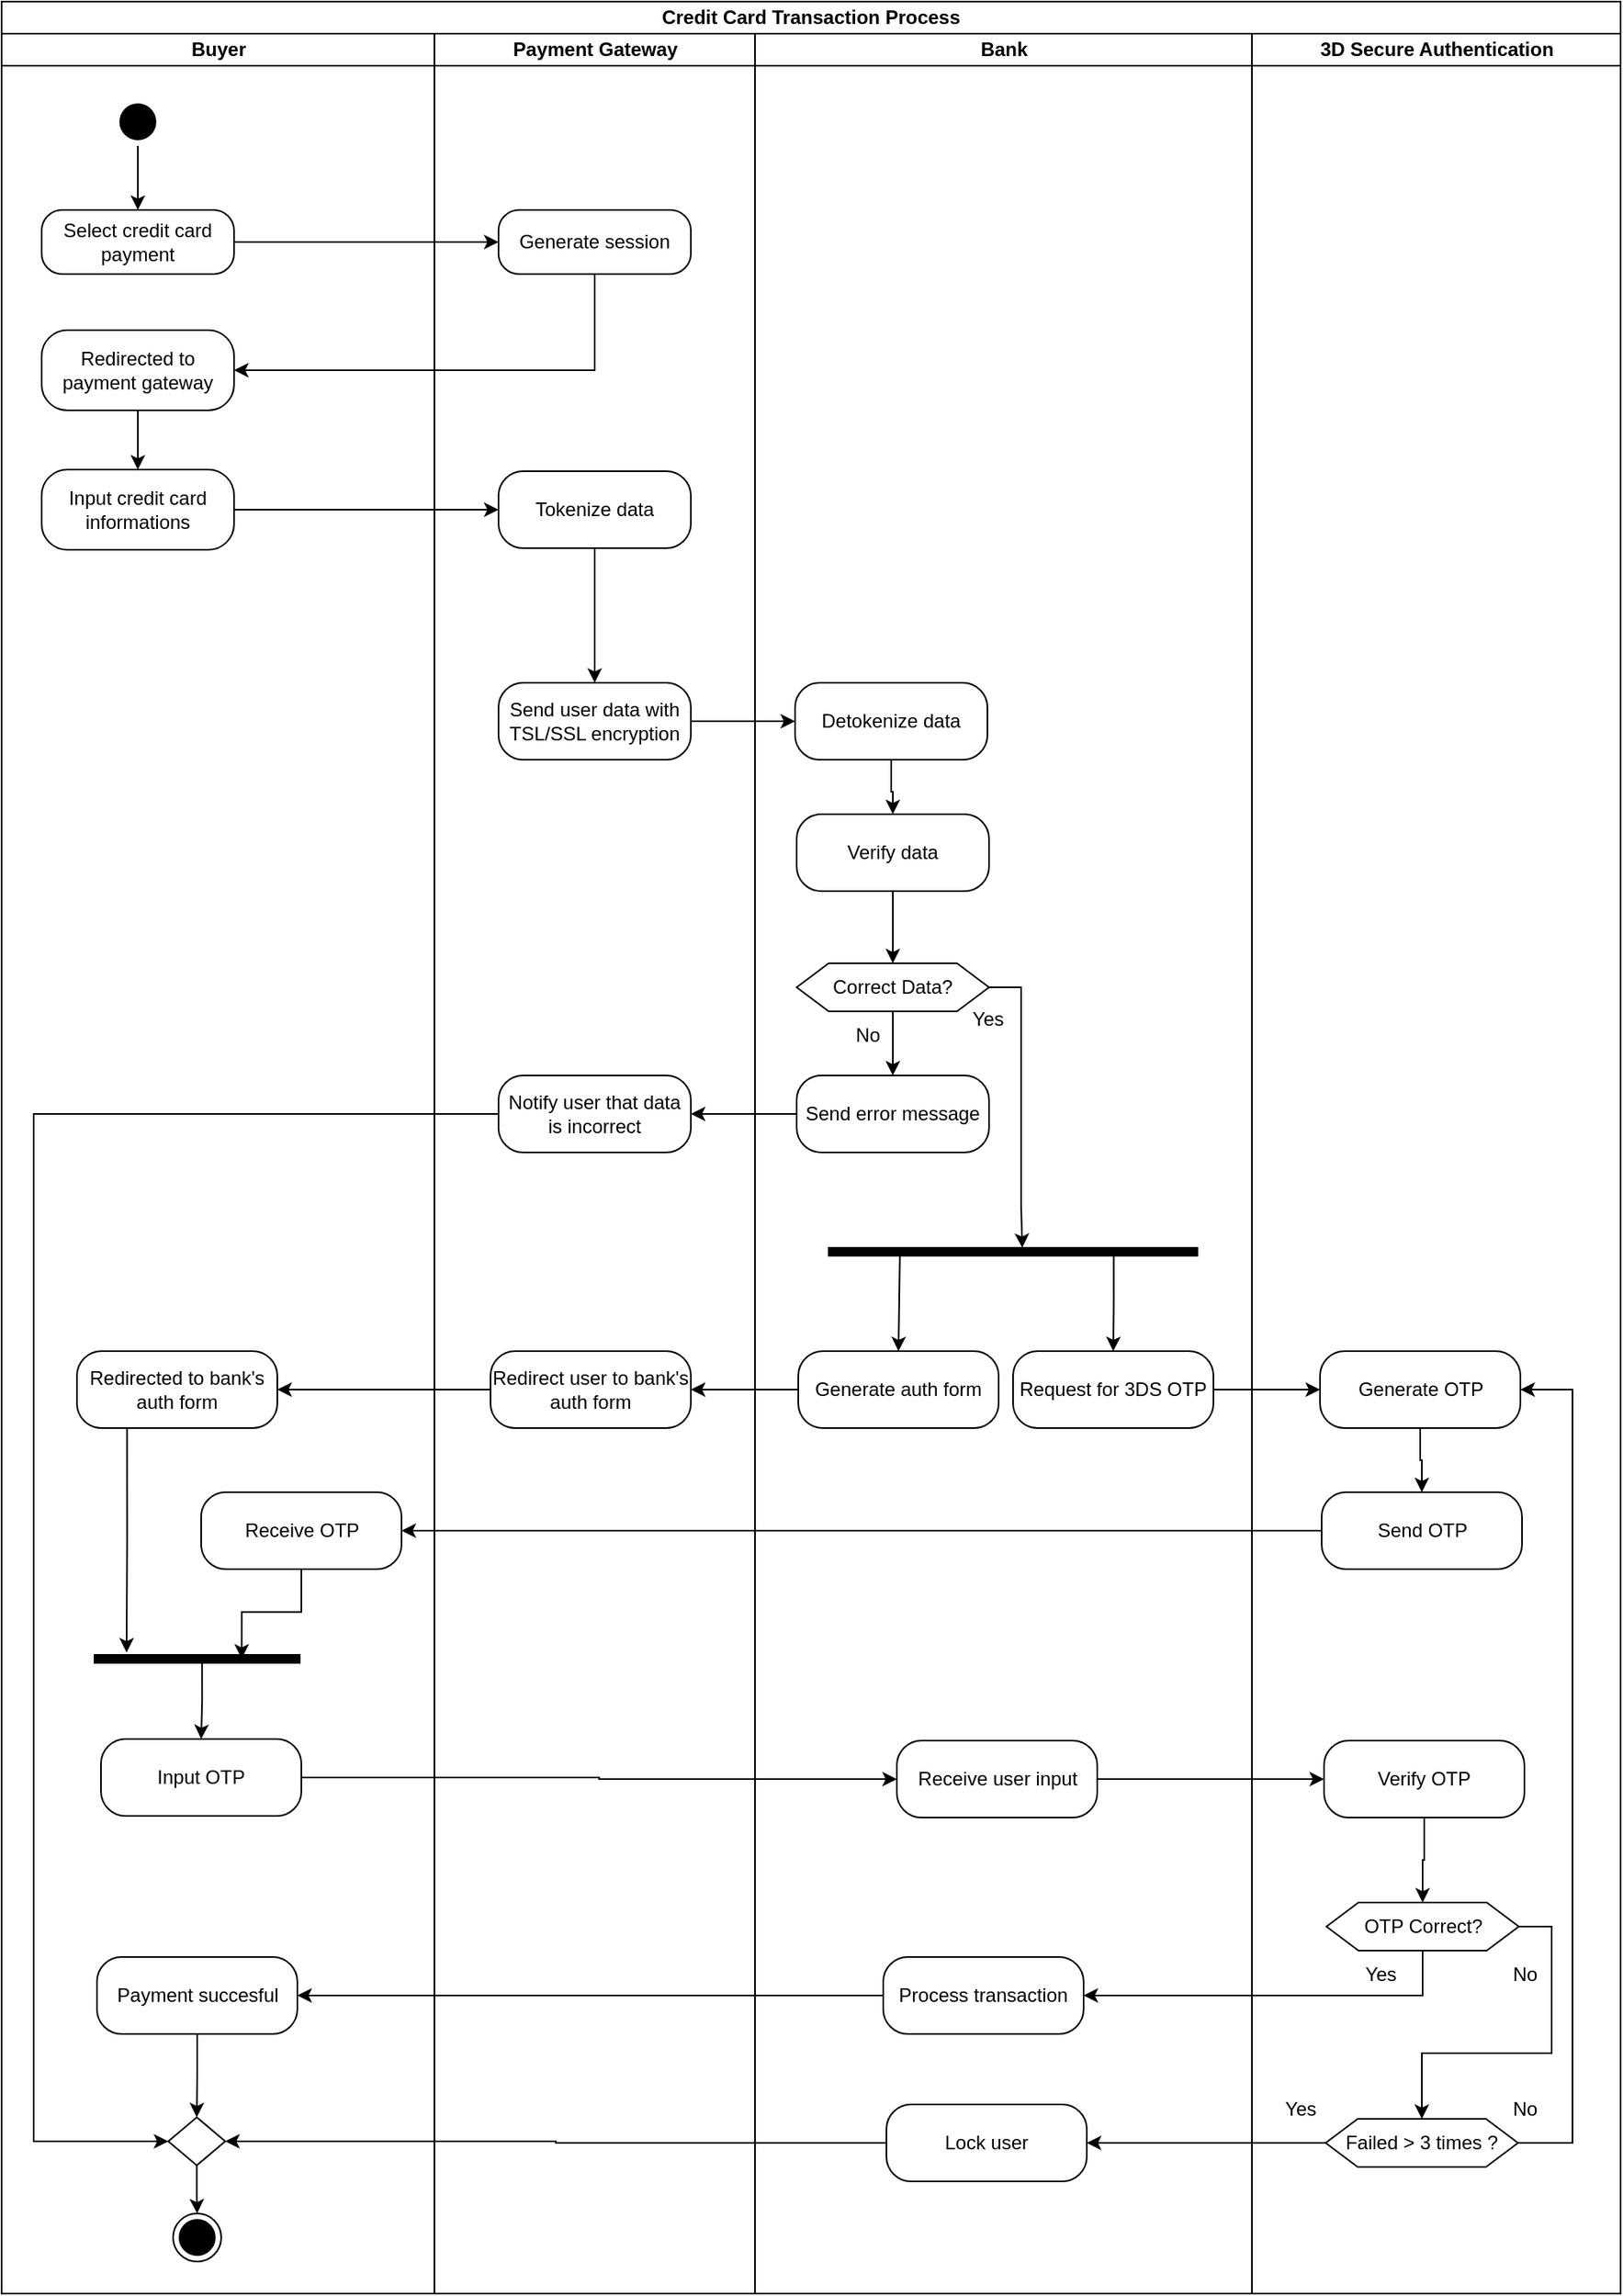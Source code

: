 <mxfile version="26.0.15">
  <diagram name="Halaman-1" id="yWrUuN63hmlbnr-UX-83">
    <mxGraphModel dx="794" dy="493" grid="1" gridSize="10" guides="1" tooltips="1" connect="1" arrows="1" fold="1" page="1" pageScale="1" pageWidth="827" pageHeight="1169" math="0" shadow="0">
      <root>
        <mxCell id="0" />
        <mxCell id="1" parent="0" />
        <mxCell id="QIUo4ZG5Z6_2BP9jT4pO-23" value="Credit Card Transaction Process" style="swimlane;html=1;childLayout=stackLayout;resizeParent=1;resizeParentMax=0;startSize=20;whiteSpace=wrap;" parent="1" vertex="1">
          <mxGeometry x="20" y="30" width="1010" height="1430" as="geometry" />
        </mxCell>
        <mxCell id="QIUo4ZG5Z6_2BP9jT4pO-24" value="Buyer" style="swimlane;html=1;startSize=20;" parent="QIUo4ZG5Z6_2BP9jT4pO-23" vertex="1">
          <mxGeometry y="20" width="270" height="1410" as="geometry" />
        </mxCell>
        <mxCell id="QIUo4ZG5Z6_2BP9jT4pO-3" value="Select credit card payment" style="rounded=1;whiteSpace=wrap;html=1;arcSize=32;" parent="QIUo4ZG5Z6_2BP9jT4pO-24" vertex="1">
          <mxGeometry x="25" y="110" width="120" height="40" as="geometry" />
        </mxCell>
        <mxCell id="QIUo4ZG5Z6_2BP9jT4pO-14" value="" style="edgeStyle=orthogonalEdgeStyle;rounded=0;orthogonalLoop=1;jettySize=auto;html=1;" parent="QIUo4ZG5Z6_2BP9jT4pO-24" source="QIUo4ZG5Z6_2BP9jT4pO-11" target="QIUo4ZG5Z6_2BP9jT4pO-3" edge="1">
          <mxGeometry relative="1" as="geometry" />
        </mxCell>
        <mxCell id="QIUo4ZG5Z6_2BP9jT4pO-11" value="" style="ellipse;html=1;shape=startState;fillColor=#000000;strokeColor=#000000;" parent="QIUo4ZG5Z6_2BP9jT4pO-24" vertex="1">
          <mxGeometry x="70" y="40" width="30" height="30" as="geometry" />
        </mxCell>
        <mxCell id="QIUo4ZG5Z6_2BP9jT4pO-18" value="" style="edgeStyle=orthogonalEdgeStyle;rounded=0;orthogonalLoop=1;jettySize=auto;html=1;" parent="QIUo4ZG5Z6_2BP9jT4pO-24" source="QIUo4ZG5Z6_2BP9jT4pO-15" target="QIUo4ZG5Z6_2BP9jT4pO-17" edge="1">
          <mxGeometry relative="1" as="geometry" />
        </mxCell>
        <mxCell id="QIUo4ZG5Z6_2BP9jT4pO-15" value="Redirected to payment gateway" style="rounded=1;whiteSpace=wrap;html=1;arcSize=32;" parent="QIUo4ZG5Z6_2BP9jT4pO-24" vertex="1">
          <mxGeometry x="25" y="185" width="120" height="50" as="geometry" />
        </mxCell>
        <mxCell id="QIUo4ZG5Z6_2BP9jT4pO-17" value="Input credit card informations" style="rounded=1;whiteSpace=wrap;html=1;arcSize=32;" parent="QIUo4ZG5Z6_2BP9jT4pO-24" vertex="1">
          <mxGeometry x="25" y="272" width="120" height="50" as="geometry" />
        </mxCell>
        <mxCell id="QIUo4ZG5Z6_2BP9jT4pO-68" value="Input OTP" style="rounded=1;whiteSpace=wrap;html=1;arcSize=32;" parent="QIUo4ZG5Z6_2BP9jT4pO-24" vertex="1">
          <mxGeometry x="62" y="1064" width="125" height="48" as="geometry" />
        </mxCell>
        <mxCell id="QIUo4ZG5Z6_2BP9jT4pO-75" value="" style="html=1;points=[];perimeter=orthogonalPerimeter;fillColor=strokeColor;rotation=90;" parent="QIUo4ZG5Z6_2BP9jT4pO-24" vertex="1">
          <mxGeometry x="119.5" y="950" width="5" height="128" as="geometry" />
        </mxCell>
        <mxCell id="QIUo4ZG5Z6_2BP9jT4pO-78" value="" style="edgeStyle=orthogonalEdgeStyle;rounded=0;orthogonalLoop=1;jettySize=auto;html=1;entryX=0.5;entryY=0;entryDx=0;entryDy=0;exitX=0.532;exitY=0.476;exitDx=0;exitDy=0;exitPerimeter=0;" parent="QIUo4ZG5Z6_2BP9jT4pO-24" source="QIUo4ZG5Z6_2BP9jT4pO-75" target="QIUo4ZG5Z6_2BP9jT4pO-68" edge="1">
          <mxGeometry relative="1" as="geometry">
            <mxPoint x="124.5" y="1027" as="sourcePoint" />
            <mxPoint x="124.5" y="1057" as="targetPoint" />
            <Array as="points" />
          </mxGeometry>
        </mxCell>
        <mxCell id="QIUo4ZG5Z6_2BP9jT4pO-79" value="Redirected to bank&#39;s auth form" style="rounded=1;whiteSpace=wrap;html=1;arcSize=32;" parent="QIUo4ZG5Z6_2BP9jT4pO-24" vertex="1">
          <mxGeometry x="47" y="822" width="125" height="48" as="geometry" />
        </mxCell>
        <mxCell id="QIUo4ZG5Z6_2BP9jT4pO-81" value="Receive OTP" style="rounded=1;whiteSpace=wrap;html=1;arcSize=32;" parent="QIUo4ZG5Z6_2BP9jT4pO-24" vertex="1">
          <mxGeometry x="124.5" y="910" width="125" height="48" as="geometry" />
        </mxCell>
        <mxCell id="QIUo4ZG5Z6_2BP9jT4pO-85" style="edgeStyle=orthogonalEdgeStyle;rounded=0;orthogonalLoop=1;jettySize=auto;html=1;exitX=0.25;exitY=1;exitDx=0;exitDy=0;entryX=-0.3;entryY=0.844;entryDx=0;entryDy=0;entryPerimeter=0;" parent="QIUo4ZG5Z6_2BP9jT4pO-24" source="QIUo4ZG5Z6_2BP9jT4pO-79" target="QIUo4ZG5Z6_2BP9jT4pO-75" edge="1">
          <mxGeometry relative="1" as="geometry" />
        </mxCell>
        <mxCell id="QIUo4ZG5Z6_2BP9jT4pO-87" style="edgeStyle=orthogonalEdgeStyle;rounded=0;orthogonalLoop=1;jettySize=auto;html=1;exitX=0.5;exitY=1;exitDx=0;exitDy=0;entryX=0.47;entryY=0.283;entryDx=0;entryDy=0;entryPerimeter=0;" parent="QIUo4ZG5Z6_2BP9jT4pO-24" source="QIUo4ZG5Z6_2BP9jT4pO-81" target="QIUo4ZG5Z6_2BP9jT4pO-75" edge="1">
          <mxGeometry relative="1" as="geometry" />
        </mxCell>
        <mxCell id="QIUo4ZG5Z6_2BP9jT4pO-114" style="edgeStyle=orthogonalEdgeStyle;rounded=0;orthogonalLoop=1;jettySize=auto;html=1;exitX=0.5;exitY=1;exitDx=0;exitDy=0;entryX=0.5;entryY=1;entryDx=0;entryDy=0;" parent="QIUo4ZG5Z6_2BP9jT4pO-24" source="QIUo4ZG5Z6_2BP9jT4pO-111" target="QIUo4ZG5Z6_2BP9jT4pO-111" edge="1">
          <mxGeometry relative="1" as="geometry" />
        </mxCell>
        <mxCell id="QIUo4ZG5Z6_2BP9jT4pO-128" value="" style="edgeStyle=orthogonalEdgeStyle;rounded=0;orthogonalLoop=1;jettySize=auto;html=1;" parent="QIUo4ZG5Z6_2BP9jT4pO-24" source="QIUo4ZG5Z6_2BP9jT4pO-111" target="QIUo4ZG5Z6_2BP9jT4pO-127" edge="1">
          <mxGeometry relative="1" as="geometry" />
        </mxCell>
        <mxCell id="QIUo4ZG5Z6_2BP9jT4pO-111" value="Payment succesful" style="rounded=1;whiteSpace=wrap;html=1;arcSize=32;" parent="QIUo4ZG5Z6_2BP9jT4pO-24" vertex="1">
          <mxGeometry x="59.5" y="1200" width="125" height="48" as="geometry" />
        </mxCell>
        <mxCell id="QIUo4ZG5Z6_2BP9jT4pO-113" value="" style="ellipse;html=1;shape=endState;fillColor=#000000;strokeColor=light-dark(#000000, #ff9090);" parent="QIUo4ZG5Z6_2BP9jT4pO-24" vertex="1">
          <mxGeometry x="107" y="1360" width="30" height="30" as="geometry" />
        </mxCell>
        <mxCell id="QIUo4ZG5Z6_2BP9jT4pO-133" value="" style="edgeStyle=orthogonalEdgeStyle;rounded=0;orthogonalLoop=1;jettySize=auto;html=1;" parent="QIUo4ZG5Z6_2BP9jT4pO-24" source="QIUo4ZG5Z6_2BP9jT4pO-127" target="QIUo4ZG5Z6_2BP9jT4pO-113" edge="1">
          <mxGeometry relative="1" as="geometry" />
        </mxCell>
        <mxCell id="QIUo4ZG5Z6_2BP9jT4pO-127" value="" style="rhombus;whiteSpace=wrap;html=1;" parent="QIUo4ZG5Z6_2BP9jT4pO-24" vertex="1">
          <mxGeometry x="104" y="1300" width="35.5" height="30" as="geometry" />
        </mxCell>
        <mxCell id="QIUo4ZG5Z6_2BP9jT4pO-25" value="Payment Gateway" style="swimlane;html=1;startSize=20;" parent="QIUo4ZG5Z6_2BP9jT4pO-23" vertex="1">
          <mxGeometry x="270" y="20" width="200" height="1410" as="geometry" />
        </mxCell>
        <mxCell id="QIUo4ZG5Z6_2BP9jT4pO-28" value="Generate session" style="rounded=1;whiteSpace=wrap;html=1;arcSize=32;" parent="QIUo4ZG5Z6_2BP9jT4pO-25" vertex="1">
          <mxGeometry x="40" y="110" width="120" height="40" as="geometry" />
        </mxCell>
        <mxCell id="QIUo4ZG5Z6_2BP9jT4pO-37" value="" style="edgeStyle=orthogonalEdgeStyle;rounded=0;orthogonalLoop=1;jettySize=auto;html=1;entryX=0.5;entryY=0;entryDx=0;entryDy=0;" parent="QIUo4ZG5Z6_2BP9jT4pO-25" source="QIUo4ZG5Z6_2BP9jT4pO-31" target="QIUo4ZG5Z6_2BP9jT4pO-34" edge="1">
          <mxGeometry relative="1" as="geometry">
            <mxPoint x="99.474" y="358.5" as="targetPoint" />
          </mxGeometry>
        </mxCell>
        <mxCell id="QIUo4ZG5Z6_2BP9jT4pO-31" value="Tokenize data" style="rounded=1;whiteSpace=wrap;html=1;arcSize=32;" parent="QIUo4ZG5Z6_2BP9jT4pO-25" vertex="1">
          <mxGeometry x="40" y="273" width="120" height="48" as="geometry" />
        </mxCell>
        <mxCell id="QIUo4ZG5Z6_2BP9jT4pO-34" value="Send user data with TSL/SSL encryption" style="rounded=1;whiteSpace=wrap;html=1;arcSize=32;" parent="QIUo4ZG5Z6_2BP9jT4pO-25" vertex="1">
          <mxGeometry x="40" y="405" width="120" height="48" as="geometry" />
        </mxCell>
        <mxCell id="QIUo4ZG5Z6_2BP9jT4pO-62" value="Notify user that data is incorrect" style="rounded=1;whiteSpace=wrap;html=1;arcSize=32;" parent="QIUo4ZG5Z6_2BP9jT4pO-25" vertex="1">
          <mxGeometry x="40" y="650" width="120" height="48" as="geometry" />
        </mxCell>
        <mxCell id="QIUo4ZG5Z6_2BP9jT4pO-67" value="Redirect user to bank&#39;s auth form" style="rounded=1;whiteSpace=wrap;html=1;arcSize=32;" parent="QIUo4ZG5Z6_2BP9jT4pO-25" vertex="1">
          <mxGeometry x="35" y="822" width="125" height="48" as="geometry" />
        </mxCell>
        <mxCell id="QIUo4ZG5Z6_2BP9jT4pO-26" value="Bank" style="swimlane;html=1;startSize=20;" parent="QIUo4ZG5Z6_2BP9jT4pO-23" vertex="1">
          <mxGeometry x="470" y="20" width="310" height="1410" as="geometry" />
        </mxCell>
        <mxCell id="QIUo4ZG5Z6_2BP9jT4pO-51" value="" style="edgeStyle=orthogonalEdgeStyle;rounded=0;orthogonalLoop=1;jettySize=auto;html=1;" parent="QIUo4ZG5Z6_2BP9jT4pO-26" source="QIUo4ZG5Z6_2BP9jT4pO-48" target="QIUo4ZG5Z6_2BP9jT4pO-50" edge="1">
          <mxGeometry relative="1" as="geometry" />
        </mxCell>
        <mxCell id="QIUo4ZG5Z6_2BP9jT4pO-48" value="Detokenize data" style="rounded=1;whiteSpace=wrap;html=1;arcSize=32;" parent="QIUo4ZG5Z6_2BP9jT4pO-26" vertex="1">
          <mxGeometry x="25" y="405" width="120" height="48" as="geometry" />
        </mxCell>
        <mxCell id="QIUo4ZG5Z6_2BP9jT4pO-54" value="" style="edgeStyle=orthogonalEdgeStyle;rounded=0;orthogonalLoop=1;jettySize=auto;html=1;" parent="QIUo4ZG5Z6_2BP9jT4pO-26" source="QIUo4ZG5Z6_2BP9jT4pO-50" target="QIUo4ZG5Z6_2BP9jT4pO-53" edge="1">
          <mxGeometry relative="1" as="geometry" />
        </mxCell>
        <mxCell id="QIUo4ZG5Z6_2BP9jT4pO-50" value="Verify data" style="rounded=1;whiteSpace=wrap;html=1;arcSize=32;" parent="QIUo4ZG5Z6_2BP9jT4pO-26" vertex="1">
          <mxGeometry x="26" y="487" width="120" height="48" as="geometry" />
        </mxCell>
        <mxCell id="QIUo4ZG5Z6_2BP9jT4pO-56" value="" style="edgeStyle=orthogonalEdgeStyle;rounded=0;orthogonalLoop=1;jettySize=auto;html=1;" parent="QIUo4ZG5Z6_2BP9jT4pO-26" source="QIUo4ZG5Z6_2BP9jT4pO-53" target="QIUo4ZG5Z6_2BP9jT4pO-55" edge="1">
          <mxGeometry relative="1" as="geometry" />
        </mxCell>
        <mxCell id="QIUo4ZG5Z6_2BP9jT4pO-53" value="Correct Data?" style="shape=hexagon;perimeter=hexagonPerimeter2;whiteSpace=wrap;html=1;fixedSize=1;" parent="QIUo4ZG5Z6_2BP9jT4pO-26" vertex="1">
          <mxGeometry x="26" y="580" width="120" height="30" as="geometry" />
        </mxCell>
        <mxCell id="QIUo4ZG5Z6_2BP9jT4pO-55" value="Send error message" style="rounded=1;whiteSpace=wrap;html=1;arcSize=32;" parent="QIUo4ZG5Z6_2BP9jT4pO-26" vertex="1">
          <mxGeometry x="26" y="650" width="120" height="48" as="geometry" />
        </mxCell>
        <mxCell id="QIUo4ZG5Z6_2BP9jT4pO-57" value="No" style="text;html=1;align=center;verticalAlign=middle;resizable=0;points=[];autosize=1;strokeColor=none;fillColor=none;" parent="QIUo4ZG5Z6_2BP9jT4pO-26" vertex="1">
          <mxGeometry x="50" y="610" width="40" height="30" as="geometry" />
        </mxCell>
        <mxCell id="QIUo4ZG5Z6_2BP9jT4pO-58" value="Request for 3DS OTP" style="rounded=1;whiteSpace=wrap;html=1;arcSize=32;" parent="QIUo4ZG5Z6_2BP9jT4pO-26" vertex="1">
          <mxGeometry x="161" y="822" width="125" height="48" as="geometry" />
        </mxCell>
        <mxCell id="QIUo4ZG5Z6_2BP9jT4pO-64" value="" style="edgeStyle=orthogonalEdgeStyle;rounded=0;orthogonalLoop=1;jettySize=auto;html=1;exitX=1.084;exitY=0.227;exitDx=0;exitDy=0;exitPerimeter=0;" parent="QIUo4ZG5Z6_2BP9jT4pO-26" source="QIUo4ZG5Z6_2BP9jT4pO-60" target="QIUo4ZG5Z6_2BP9jT4pO-58" edge="1">
          <mxGeometry relative="1" as="geometry" />
        </mxCell>
        <mxCell id="QIUo4ZG5Z6_2BP9jT4pO-60" value="" style="html=1;points=[];perimeter=orthogonalPerimeter;fillColor=strokeColor;rotation=90;" parent="QIUo4ZG5Z6_2BP9jT4pO-26" vertex="1">
          <mxGeometry x="158.5" y="645" width="5" height="230" as="geometry" />
        </mxCell>
        <mxCell id="QIUo4ZG5Z6_2BP9jT4pO-61" style="edgeStyle=orthogonalEdgeStyle;rounded=0;orthogonalLoop=1;jettySize=auto;html=1;exitX=1;exitY=0.5;exitDx=0;exitDy=0;entryX=0.011;entryY=0.475;entryDx=0;entryDy=0;entryPerimeter=0;" parent="QIUo4ZG5Z6_2BP9jT4pO-26" source="QIUo4ZG5Z6_2BP9jT4pO-53" target="QIUo4ZG5Z6_2BP9jT4pO-60" edge="1">
          <mxGeometry relative="1" as="geometry">
            <Array as="points">
              <mxPoint x="166" y="595" />
              <mxPoint x="166" y="730" />
              <mxPoint x="167" y="730" />
            </Array>
          </mxGeometry>
        </mxCell>
        <mxCell id="QIUo4ZG5Z6_2BP9jT4pO-65" value="Generate auth form" style="rounded=1;whiteSpace=wrap;html=1;arcSize=32;" parent="QIUo4ZG5Z6_2BP9jT4pO-26" vertex="1">
          <mxGeometry x="27" y="822" width="125" height="48" as="geometry" />
        </mxCell>
        <mxCell id="QIUo4ZG5Z6_2BP9jT4pO-66" value="" style="edgeStyle=orthogonalEdgeStyle;rounded=0;orthogonalLoop=1;jettySize=auto;html=1;exitX=1.03;exitY=0.807;exitDx=0;exitDy=0;exitPerimeter=0;entryX=0.5;entryY=0;entryDx=0;entryDy=0;" parent="QIUo4ZG5Z6_2BP9jT4pO-26" source="QIUo4ZG5Z6_2BP9jT4pO-60" target="QIUo4ZG5Z6_2BP9jT4pO-65" edge="1">
          <mxGeometry relative="1" as="geometry">
            <mxPoint x="164" y="773" as="sourcePoint" />
            <mxPoint x="233" y="813" as="targetPoint" />
            <Array as="points">
              <mxPoint x="90" y="763" />
            </Array>
          </mxGeometry>
        </mxCell>
        <mxCell id="QIUo4ZG5Z6_2BP9jT4pO-88" value="Receive user input" style="rounded=1;whiteSpace=wrap;html=1;arcSize=32;" parent="QIUo4ZG5Z6_2BP9jT4pO-26" vertex="1">
          <mxGeometry x="88.5" y="1065" width="125" height="48" as="geometry" />
        </mxCell>
        <mxCell id="QIUo4ZG5Z6_2BP9jT4pO-109" value="Process transaction" style="rounded=1;whiteSpace=wrap;html=1;arcSize=32;" parent="QIUo4ZG5Z6_2BP9jT4pO-26" vertex="1">
          <mxGeometry x="80" y="1200" width="125" height="48" as="geometry" />
        </mxCell>
        <mxCell id="QIUo4ZG5Z6_2BP9jT4pO-123" value="Lock user" style="rounded=1;whiteSpace=wrap;html=1;arcSize=32;" parent="QIUo4ZG5Z6_2BP9jT4pO-26" vertex="1">
          <mxGeometry x="82" y="1292" width="125" height="48" as="geometry" />
        </mxCell>
        <mxCell id="aBj-zFDB2h_LFPi1gPP2-1" value="Yes" style="text;html=1;align=center;verticalAlign=middle;resizable=0;points=[];autosize=1;strokeColor=none;fillColor=none;" vertex="1" parent="QIUo4ZG5Z6_2BP9jT4pO-26">
          <mxGeometry x="124.5" y="600" width="40" height="30" as="geometry" />
        </mxCell>
        <mxCell id="QIUo4ZG5Z6_2BP9jT4pO-29" value="" style="edgeStyle=orthogonalEdgeStyle;rounded=0;orthogonalLoop=1;jettySize=auto;html=1;" parent="QIUo4ZG5Z6_2BP9jT4pO-23" source="QIUo4ZG5Z6_2BP9jT4pO-3" target="QIUo4ZG5Z6_2BP9jT4pO-28" edge="1">
          <mxGeometry relative="1" as="geometry" />
        </mxCell>
        <mxCell id="QIUo4ZG5Z6_2BP9jT4pO-30" style="edgeStyle=orthogonalEdgeStyle;rounded=0;orthogonalLoop=1;jettySize=auto;html=1;exitX=0.5;exitY=1;exitDx=0;exitDy=0;entryX=1;entryY=0.5;entryDx=0;entryDy=0;" parent="QIUo4ZG5Z6_2BP9jT4pO-23" source="QIUo4ZG5Z6_2BP9jT4pO-28" target="QIUo4ZG5Z6_2BP9jT4pO-15" edge="1">
          <mxGeometry relative="1" as="geometry" />
        </mxCell>
        <mxCell id="QIUo4ZG5Z6_2BP9jT4pO-32" value="" style="edgeStyle=orthogonalEdgeStyle;rounded=0;orthogonalLoop=1;jettySize=auto;html=1;" parent="QIUo4ZG5Z6_2BP9jT4pO-23" source="QIUo4ZG5Z6_2BP9jT4pO-17" target="QIUo4ZG5Z6_2BP9jT4pO-31" edge="1">
          <mxGeometry relative="1" as="geometry" />
        </mxCell>
        <mxCell id="QIUo4ZG5Z6_2BP9jT4pO-49" value="" style="edgeStyle=orthogonalEdgeStyle;rounded=0;orthogonalLoop=1;jettySize=auto;html=1;" parent="QIUo4ZG5Z6_2BP9jT4pO-23" source="QIUo4ZG5Z6_2BP9jT4pO-34" target="QIUo4ZG5Z6_2BP9jT4pO-48" edge="1">
          <mxGeometry relative="1" as="geometry" />
        </mxCell>
        <mxCell id="QIUo4ZG5Z6_2BP9jT4pO-63" value="" style="edgeStyle=orthogonalEdgeStyle;rounded=0;orthogonalLoop=1;jettySize=auto;html=1;" parent="QIUo4ZG5Z6_2BP9jT4pO-23" source="QIUo4ZG5Z6_2BP9jT4pO-55" target="QIUo4ZG5Z6_2BP9jT4pO-62" edge="1">
          <mxGeometry relative="1" as="geometry" />
        </mxCell>
        <mxCell id="QIUo4ZG5Z6_2BP9jT4pO-69" value="" style="edgeStyle=orthogonalEdgeStyle;rounded=0;orthogonalLoop=1;jettySize=auto;html=1;" parent="QIUo4ZG5Z6_2BP9jT4pO-23" source="QIUo4ZG5Z6_2BP9jT4pO-65" target="QIUo4ZG5Z6_2BP9jT4pO-67" edge="1">
          <mxGeometry relative="1" as="geometry" />
        </mxCell>
        <mxCell id="QIUo4ZG5Z6_2BP9jT4pO-72" value="" style="edgeStyle=orthogonalEdgeStyle;rounded=0;orthogonalLoop=1;jettySize=auto;html=1;" parent="QIUo4ZG5Z6_2BP9jT4pO-23" source="QIUo4ZG5Z6_2BP9jT4pO-58" target="QIUo4ZG5Z6_2BP9jT4pO-71" edge="1">
          <mxGeometry relative="1" as="geometry" />
        </mxCell>
        <mxCell id="QIUo4ZG5Z6_2BP9jT4pO-77" style="edgeStyle=orthogonalEdgeStyle;rounded=0;orthogonalLoop=1;jettySize=auto;html=1;exitX=0;exitY=0.5;exitDx=0;exitDy=0;entryX=1;entryY=0.5;entryDx=0;entryDy=0;" parent="QIUo4ZG5Z6_2BP9jT4pO-23" source="QIUo4ZG5Z6_2BP9jT4pO-67" target="QIUo4ZG5Z6_2BP9jT4pO-79" edge="1">
          <mxGeometry relative="1" as="geometry">
            <mxPoint x="140" y="866" as="targetPoint" />
          </mxGeometry>
        </mxCell>
        <mxCell id="QIUo4ZG5Z6_2BP9jT4pO-82" style="edgeStyle=orthogonalEdgeStyle;rounded=0;orthogonalLoop=1;jettySize=auto;html=1;exitX=0;exitY=0.5;exitDx=0;exitDy=0;entryX=1;entryY=0.5;entryDx=0;entryDy=0;" parent="QIUo4ZG5Z6_2BP9jT4pO-23" source="QIUo4ZG5Z6_2BP9jT4pO-73" target="QIUo4ZG5Z6_2BP9jT4pO-81" edge="1">
          <mxGeometry relative="1" as="geometry" />
        </mxCell>
        <mxCell id="QIUo4ZG5Z6_2BP9jT4pO-89" style="edgeStyle=orthogonalEdgeStyle;rounded=0;orthogonalLoop=1;jettySize=auto;html=1;exitX=1;exitY=0.5;exitDx=0;exitDy=0;entryX=0;entryY=0.5;entryDx=0;entryDy=0;" parent="QIUo4ZG5Z6_2BP9jT4pO-23" source="QIUo4ZG5Z6_2BP9jT4pO-68" target="QIUo4ZG5Z6_2BP9jT4pO-88" edge="1">
          <mxGeometry relative="1" as="geometry" />
        </mxCell>
        <mxCell id="QIUo4ZG5Z6_2BP9jT4pO-107" style="edgeStyle=orthogonalEdgeStyle;rounded=0;orthogonalLoop=1;jettySize=auto;html=1;exitX=1;exitY=0.5;exitDx=0;exitDy=0;" parent="QIUo4ZG5Z6_2BP9jT4pO-23" source="QIUo4ZG5Z6_2BP9jT4pO-88" target="QIUo4ZG5Z6_2BP9jT4pO-106" edge="1">
          <mxGeometry relative="1" as="geometry" />
        </mxCell>
        <mxCell id="QIUo4ZG5Z6_2BP9jT4pO-110" style="edgeStyle=orthogonalEdgeStyle;rounded=0;orthogonalLoop=1;jettySize=auto;html=1;exitX=0.5;exitY=1;exitDx=0;exitDy=0;entryX=1;entryY=0.5;entryDx=0;entryDy=0;" parent="QIUo4ZG5Z6_2BP9jT4pO-23" source="QIUo4ZG5Z6_2BP9jT4pO-108" target="QIUo4ZG5Z6_2BP9jT4pO-109" edge="1">
          <mxGeometry relative="1" as="geometry" />
        </mxCell>
        <mxCell id="QIUo4ZG5Z6_2BP9jT4pO-112" style="edgeStyle=orthogonalEdgeStyle;rounded=0;orthogonalLoop=1;jettySize=auto;html=1;exitX=0;exitY=0.5;exitDx=0;exitDy=0;entryX=1;entryY=0.5;entryDx=0;entryDy=0;" parent="QIUo4ZG5Z6_2BP9jT4pO-23" source="QIUo4ZG5Z6_2BP9jT4pO-109" target="QIUo4ZG5Z6_2BP9jT4pO-111" edge="1">
          <mxGeometry relative="1" as="geometry" />
        </mxCell>
        <mxCell id="QIUo4ZG5Z6_2BP9jT4pO-129" style="edgeStyle=orthogonalEdgeStyle;rounded=0;orthogonalLoop=1;jettySize=auto;html=1;exitX=0;exitY=0.5;exitDx=0;exitDy=0;entryX=1;entryY=0.5;entryDx=0;entryDy=0;" parent="QIUo4ZG5Z6_2BP9jT4pO-23" source="QIUo4ZG5Z6_2BP9jT4pO-123" target="QIUo4ZG5Z6_2BP9jT4pO-127" edge="1">
          <mxGeometry relative="1" as="geometry" />
        </mxCell>
        <mxCell id="QIUo4ZG5Z6_2BP9jT4pO-130" style="edgeStyle=orthogonalEdgeStyle;rounded=0;orthogonalLoop=1;jettySize=auto;html=1;exitX=0;exitY=0.5;exitDx=0;exitDy=0;entryX=1;entryY=0.5;entryDx=0;entryDy=0;" parent="QIUo4ZG5Z6_2BP9jT4pO-23" source="QIUo4ZG5Z6_2BP9jT4pO-118" target="QIUo4ZG5Z6_2BP9jT4pO-123" edge="1">
          <mxGeometry relative="1" as="geometry" />
        </mxCell>
        <mxCell id="QIUo4ZG5Z6_2BP9jT4pO-59" value="3D Secure Authentication" style="swimlane;html=1;startSize=20;" parent="QIUo4ZG5Z6_2BP9jT4pO-23" vertex="1">
          <mxGeometry x="780" y="20" width="230" height="1410" as="geometry" />
        </mxCell>
        <mxCell id="QIUo4ZG5Z6_2BP9jT4pO-74" value="" style="edgeStyle=orthogonalEdgeStyle;rounded=0;orthogonalLoop=1;jettySize=auto;html=1;" parent="QIUo4ZG5Z6_2BP9jT4pO-59" source="QIUo4ZG5Z6_2BP9jT4pO-71" target="QIUo4ZG5Z6_2BP9jT4pO-73" edge="1">
          <mxGeometry relative="1" as="geometry" />
        </mxCell>
        <mxCell id="QIUo4ZG5Z6_2BP9jT4pO-71" value="Generate OTP" style="rounded=1;whiteSpace=wrap;html=1;arcSize=32;" parent="QIUo4ZG5Z6_2BP9jT4pO-59" vertex="1">
          <mxGeometry x="42.5" y="822" width="125" height="48" as="geometry" />
        </mxCell>
        <mxCell id="QIUo4ZG5Z6_2BP9jT4pO-73" value="Send OTP" style="rounded=1;whiteSpace=wrap;html=1;arcSize=32;" parent="QIUo4ZG5Z6_2BP9jT4pO-59" vertex="1">
          <mxGeometry x="43.5" y="910" width="125" height="48" as="geometry" />
        </mxCell>
        <mxCell id="QIUo4ZG5Z6_2BP9jT4pO-115" value="" style="edgeStyle=orthogonalEdgeStyle;rounded=0;orthogonalLoop=1;jettySize=auto;html=1;" parent="QIUo4ZG5Z6_2BP9jT4pO-59" source="QIUo4ZG5Z6_2BP9jT4pO-106" target="QIUo4ZG5Z6_2BP9jT4pO-108" edge="1">
          <mxGeometry relative="1" as="geometry" />
        </mxCell>
        <mxCell id="QIUo4ZG5Z6_2BP9jT4pO-106" value="Verify OTP" style="rounded=1;whiteSpace=wrap;html=1;arcSize=32;" parent="QIUo4ZG5Z6_2BP9jT4pO-59" vertex="1">
          <mxGeometry x="45" y="1065" width="125" height="48" as="geometry" />
        </mxCell>
        <mxCell id="QIUo4ZG5Z6_2BP9jT4pO-119" style="edgeStyle=orthogonalEdgeStyle;rounded=0;orthogonalLoop=1;jettySize=auto;html=1;exitX=1;exitY=0.5;exitDx=0;exitDy=0;" parent="QIUo4ZG5Z6_2BP9jT4pO-59" source="QIUo4ZG5Z6_2BP9jT4pO-108" target="QIUo4ZG5Z6_2BP9jT4pO-118" edge="1">
          <mxGeometry relative="1" as="geometry">
            <Array as="points">
              <mxPoint x="187" y="1181" />
              <mxPoint x="187" y="1260" />
              <mxPoint x="106" y="1260" />
            </Array>
          </mxGeometry>
        </mxCell>
        <mxCell id="QIUo4ZG5Z6_2BP9jT4pO-108" value="OTP Correct?" style="shape=hexagon;perimeter=hexagonPerimeter2;whiteSpace=wrap;html=1;fixedSize=1;" parent="QIUo4ZG5Z6_2BP9jT4pO-59" vertex="1">
          <mxGeometry x="46.5" y="1166" width="120" height="30" as="geometry" />
        </mxCell>
        <mxCell id="QIUo4ZG5Z6_2BP9jT4pO-116" value="Yes" style="text;html=1;align=center;verticalAlign=middle;resizable=0;points=[];autosize=1;strokeColor=none;fillColor=none;" parent="QIUo4ZG5Z6_2BP9jT4pO-59" vertex="1">
          <mxGeometry x="60" y="1196" width="40" height="30" as="geometry" />
        </mxCell>
        <mxCell id="QIUo4ZG5Z6_2BP9jT4pO-121" style="edgeStyle=orthogonalEdgeStyle;rounded=0;orthogonalLoop=1;jettySize=auto;html=1;exitX=1;exitY=0.5;exitDx=0;exitDy=0;entryX=1;entryY=0.5;entryDx=0;entryDy=0;" parent="QIUo4ZG5Z6_2BP9jT4pO-59" source="QIUo4ZG5Z6_2BP9jT4pO-118" target="QIUo4ZG5Z6_2BP9jT4pO-71" edge="1">
          <mxGeometry relative="1" as="geometry">
            <Array as="points">
              <mxPoint x="200" y="1316" />
              <mxPoint x="200" y="846" />
            </Array>
          </mxGeometry>
        </mxCell>
        <mxCell id="QIUo4ZG5Z6_2BP9jT4pO-118" value="Failed &amp;gt; 3 times ?" style="shape=hexagon;perimeter=hexagonPerimeter2;whiteSpace=wrap;html=1;fixedSize=1;" parent="QIUo4ZG5Z6_2BP9jT4pO-59" vertex="1">
          <mxGeometry x="46" y="1301" width="120" height="30" as="geometry" />
        </mxCell>
        <mxCell id="QIUo4ZG5Z6_2BP9jT4pO-120" value="No" style="text;html=1;align=center;verticalAlign=middle;resizable=0;points=[];autosize=1;strokeColor=none;fillColor=none;" parent="QIUo4ZG5Z6_2BP9jT4pO-59" vertex="1">
          <mxGeometry x="150" y="1196" width="40" height="30" as="geometry" />
        </mxCell>
        <mxCell id="QIUo4ZG5Z6_2BP9jT4pO-122" value="No" style="text;html=1;align=center;verticalAlign=middle;resizable=0;points=[];autosize=1;strokeColor=none;fillColor=none;" parent="QIUo4ZG5Z6_2BP9jT4pO-59" vertex="1">
          <mxGeometry x="150" y="1280" width="40" height="30" as="geometry" />
        </mxCell>
        <mxCell id="QIUo4ZG5Z6_2BP9jT4pO-131" value="Yes" style="text;html=1;align=center;verticalAlign=middle;resizable=0;points=[];autosize=1;strokeColor=none;fillColor=none;" parent="QIUo4ZG5Z6_2BP9jT4pO-59" vertex="1">
          <mxGeometry x="10" y="1280" width="40" height="30" as="geometry" />
        </mxCell>
        <mxCell id="QIUo4ZG5Z6_2BP9jT4pO-132" style="edgeStyle=orthogonalEdgeStyle;rounded=0;orthogonalLoop=1;jettySize=auto;html=1;exitX=0;exitY=0.5;exitDx=0;exitDy=0;entryX=0;entryY=0.5;entryDx=0;entryDy=0;" parent="QIUo4ZG5Z6_2BP9jT4pO-23" source="QIUo4ZG5Z6_2BP9jT4pO-62" target="QIUo4ZG5Z6_2BP9jT4pO-127" edge="1">
          <mxGeometry relative="1" as="geometry">
            <Array as="points">
              <mxPoint x="20" y="694" />
              <mxPoint x="20" y="1335" />
            </Array>
          </mxGeometry>
        </mxCell>
      </root>
    </mxGraphModel>
  </diagram>
</mxfile>
